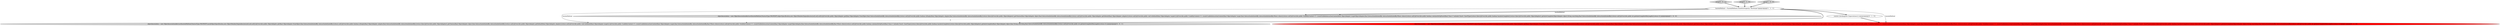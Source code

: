 digraph {
7 [style = filled, label = "setup['0', '0', '1']", fillcolor = lightgray, shape = diamond image = "AAA0AAABBB3BBB"];
6 [style = filled, label = "objectAssociation = new ObjectAssociationAbstract(facetedMethod,FeatureType.PROPERTY,mockObjectSpecification,new ObjectMemberDependencies(null,null,null)){@Override public ObjectAdapter get(final ObjectAdapter fromObject,final InteractionInitiatedBy interactionInitiatedBy){return null}@Override public boolean isEmpty(final ObjectAdapter adapter,final InteractionInitiatedBy interactionInitiatedBy){return false}@Override public ObjectAdapter(( getChoices(final ObjectAdapter object,final InteractionInitiatedBy interactionInitiatedBy){return null}@Override public ObjectAdapter getDefault(final ObjectAdapter adapter){return null}@Override public void toDefault(final ObjectAdapter target){}@Override public UsabilityContext<?> createUsableInteractionContext(final ObjectAdapter target,final InteractionInitiatedBy interactionInitiatedBy,final Where where){return null}@Override public VisibilityContext<?> createVisibleInteractionContext(final ObjectAdapter targetObjectAdapter,final InteractionInitiatedBy interactionInitiatedBy,final Where where){return null}@Override public boolean containsDoOpFacet(final Class<? extends Facet> facetType){return false}@Override public boolean hasAutoComplete(){return false}@Override public ObjectAdapter(( getAutoComplete(final ObjectAdapter object,final String searchArg,final InteractionInitiatedBy interactionInitiatedBy){return null}@Override public int getAutoCompleteMinLength(){return 0}}@@@4@@@['0', '0', '1']", fillcolor = lightgray, shape = ellipse image = "AAA0AAABBB3BBB"];
5 [style = filled, label = "objectAssociation = new ObjectAssociationAbstract(facetedMethod,FeatureType.PROPERTY,objectSpecification,mockServicesInjector){@Override public ObjectAdapter get(final ObjectAdapter fromObject,final InteractionInitiatedBy interactionInitiatedBy){return null}@Override public boolean isEmpty(final ObjectAdapter adapter,final InteractionInitiatedBy interactionInitiatedBy){return false}@Override public ObjectAdapter(( getChoices(final ObjectAdapter object,final InteractionInitiatedBy interactionInitiatedBy){return null}@Override public ObjectAdapter getDefault(final ObjectAdapter adapter){return null}@Override public void toDefault(final ObjectAdapter target){}@Override public UsabilityContext<?> createUsableInteractionContext(final ObjectAdapter target,final InteractionInitiatedBy interactionInitiatedBy,Where where){return null}@Override public VisibilityContext<?> createVisibleInteractionContext(final ObjectAdapter targetObjectAdapter,final InteractionInitiatedBy interactionInitiatedBy,Where where){return null}@Override public boolean containsDoOpFacet(final Class<? extends Facet> facetType){return false}@Override public boolean hasAutoComplete(){return false}@Override public ObjectAdapter(( getAutoComplete(ObjectAdapter object,String searchArg,final InteractionInitiatedBy interactionInitiatedBy){return null}@Override public int getAutoCompleteMinLength(){return 0}}@@@11@@@['0', '1', '0']", fillcolor = red, shape = ellipse image = "AAA1AAABBB2BBB"];
4 [style = filled, label = "setup['0', '1', '0']", fillcolor = lightgray, shape = diamond image = "AAA0AAABBB2BBB"];
0 [style = filled, label = "objectAssociation = new ObjectAssociationAbstract(facetedMethod,FeatureType.PROPERTY,objectSpecification,new ObjectMemberDependencies(null,null,null)){@Override public ObjectAdapter get(final ObjectAdapter fromObject,final InteractionInitiatedBy interactionInitiatedBy){return null}@Override public boolean isEmpty(final ObjectAdapter adapter,final InteractionInitiatedBy interactionInitiatedBy){return false}@Override public ObjectAdapter(( getChoices(final ObjectAdapter object,final InteractionInitiatedBy interactionInitiatedBy){return null}@Override public ObjectAdapter getDefault(final ObjectAdapter adapter){return null}@Override public void toDefault(final ObjectAdapter target){}@Override public UsabilityContext<?> createUsableInteractionContext(final ObjectAdapter target,final InteractionInitiatedBy interactionInitiatedBy,Where where){return null}@Override public VisibilityContext<?> createVisibleInteractionContext(final ObjectAdapter targetObjectAdapter,final InteractionInitiatedBy interactionInitiatedBy,Where where){return null}@Override public boolean containsDoOpFacet(final Class<? extends Facet> facetType){return false}@Override public boolean hasAutoComplete(){return false}@Override public ObjectAdapter(( getAutoComplete(ObjectAdapter object,String searchArg,final InteractionInitiatedBy interactionInitiatedBy){return null}@Override public int getAutoCompleteMinLength(){return 0}}@@@4@@@['1', '0', '0']", fillcolor = lightgray, shape = ellipse image = "AAA0AAABBB1BBB"];
2 [style = filled, label = "facetedMethod = FacetedMethod.createForProperty(,\"firstName\")@@@3@@@['1', '1', '1']", fillcolor = white, shape = ellipse image = "AAA0AAABBB1BBB"];
1 [style = filled, label = "setup['1', '0', '0']", fillcolor = lightgray, shape = diamond image = "AAA0AAABBB1BBB"];
3 [style = filled, label = "context.checking(new Expectations(){})@@@4@@@['0', '1', '0']", fillcolor = white, shape = ellipse image = "AAA0AAABBB2BBB"];
1->2 [style = bold, label=""];
2->6 [style = solid, label="facetedMethod"];
2->0 [style = bold, label=""];
3->5 [style = bold, label=""];
4->2 [style = bold, label=""];
2->0 [style = solid, label="facetedMethod"];
7->2 [style = bold, label=""];
2->6 [style = bold, label=""];
2->5 [style = solid, label="facetedMethod"];
2->3 [style = bold, label=""];
0->6 [style = dashed, label="0"];
}
